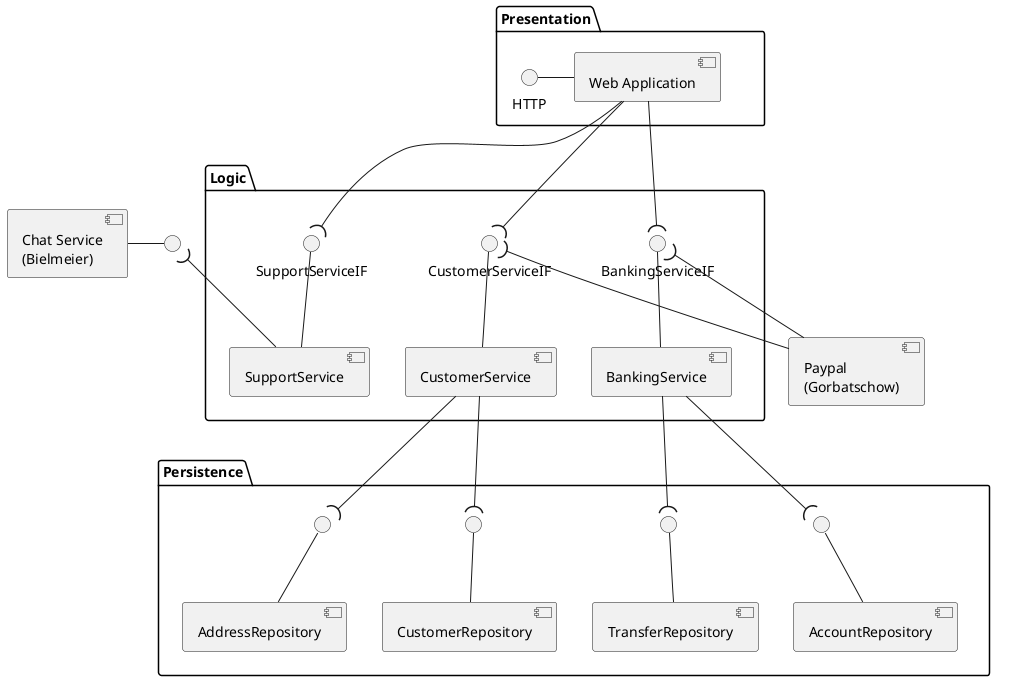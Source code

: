 @startuml

skinparam monochrome true

[Paypal\n(Gorbatschow)] as paypal
[Chat Service\n(Bielmeier)] as chat

interface " " as IFChat
chat -right-() IFChat

package "Presentation" as presentation {
  HTTP - [Web Application]
}


package "Logic" as logic {

  '[SessionService] -up-() SessionServiceIF
  'SessionServiceIF )-up- [Web Application]

  [CustomerService] -up-() CustomerServiceIF
  CustomerServiceIF )-up- [Web Application]
  CustomerServiceIF )-- paypal

  [BankingService] -up-() BankingServiceIF
  BankingServiceIF )-- [Web Application]
  BankingServiceIF )-- paypal

  [SupportService] -up-() SupportServiceIF
  SupportServiceIF )-up- [Web Application]
  IFChat )-- SupportService

  'chat -[hidden]-> [SupportService]



}

package "Persistence" as persistence {
  'interface " " as IF1
  interface " " as IF2
  interface " " as IF3
  interface " " as IF4
  interface " " as IF5

  '[SessionRepository] -up-() IF1
  'IF1 )-up- [SessionService]

  [AccountRepository] -up-() IF2
  IF2 )-up- [BankingService]

  [TransferRepository] -up-() IF3
  IF3 )-up- [BankingService]

  [CustomerRepository] -up-() IF4
  IF4 )-up- [CustomerService]

  [AddressRepository] -up-() IF5
  IF5 )-up- [CustomerService]
}

presentation -[hidden]-> logic
presentation -[hidden]-> persistence
logic -[hidden]-> persistence

logic -[hidden]> chat
paypal -[hidden]> logic




@enduml